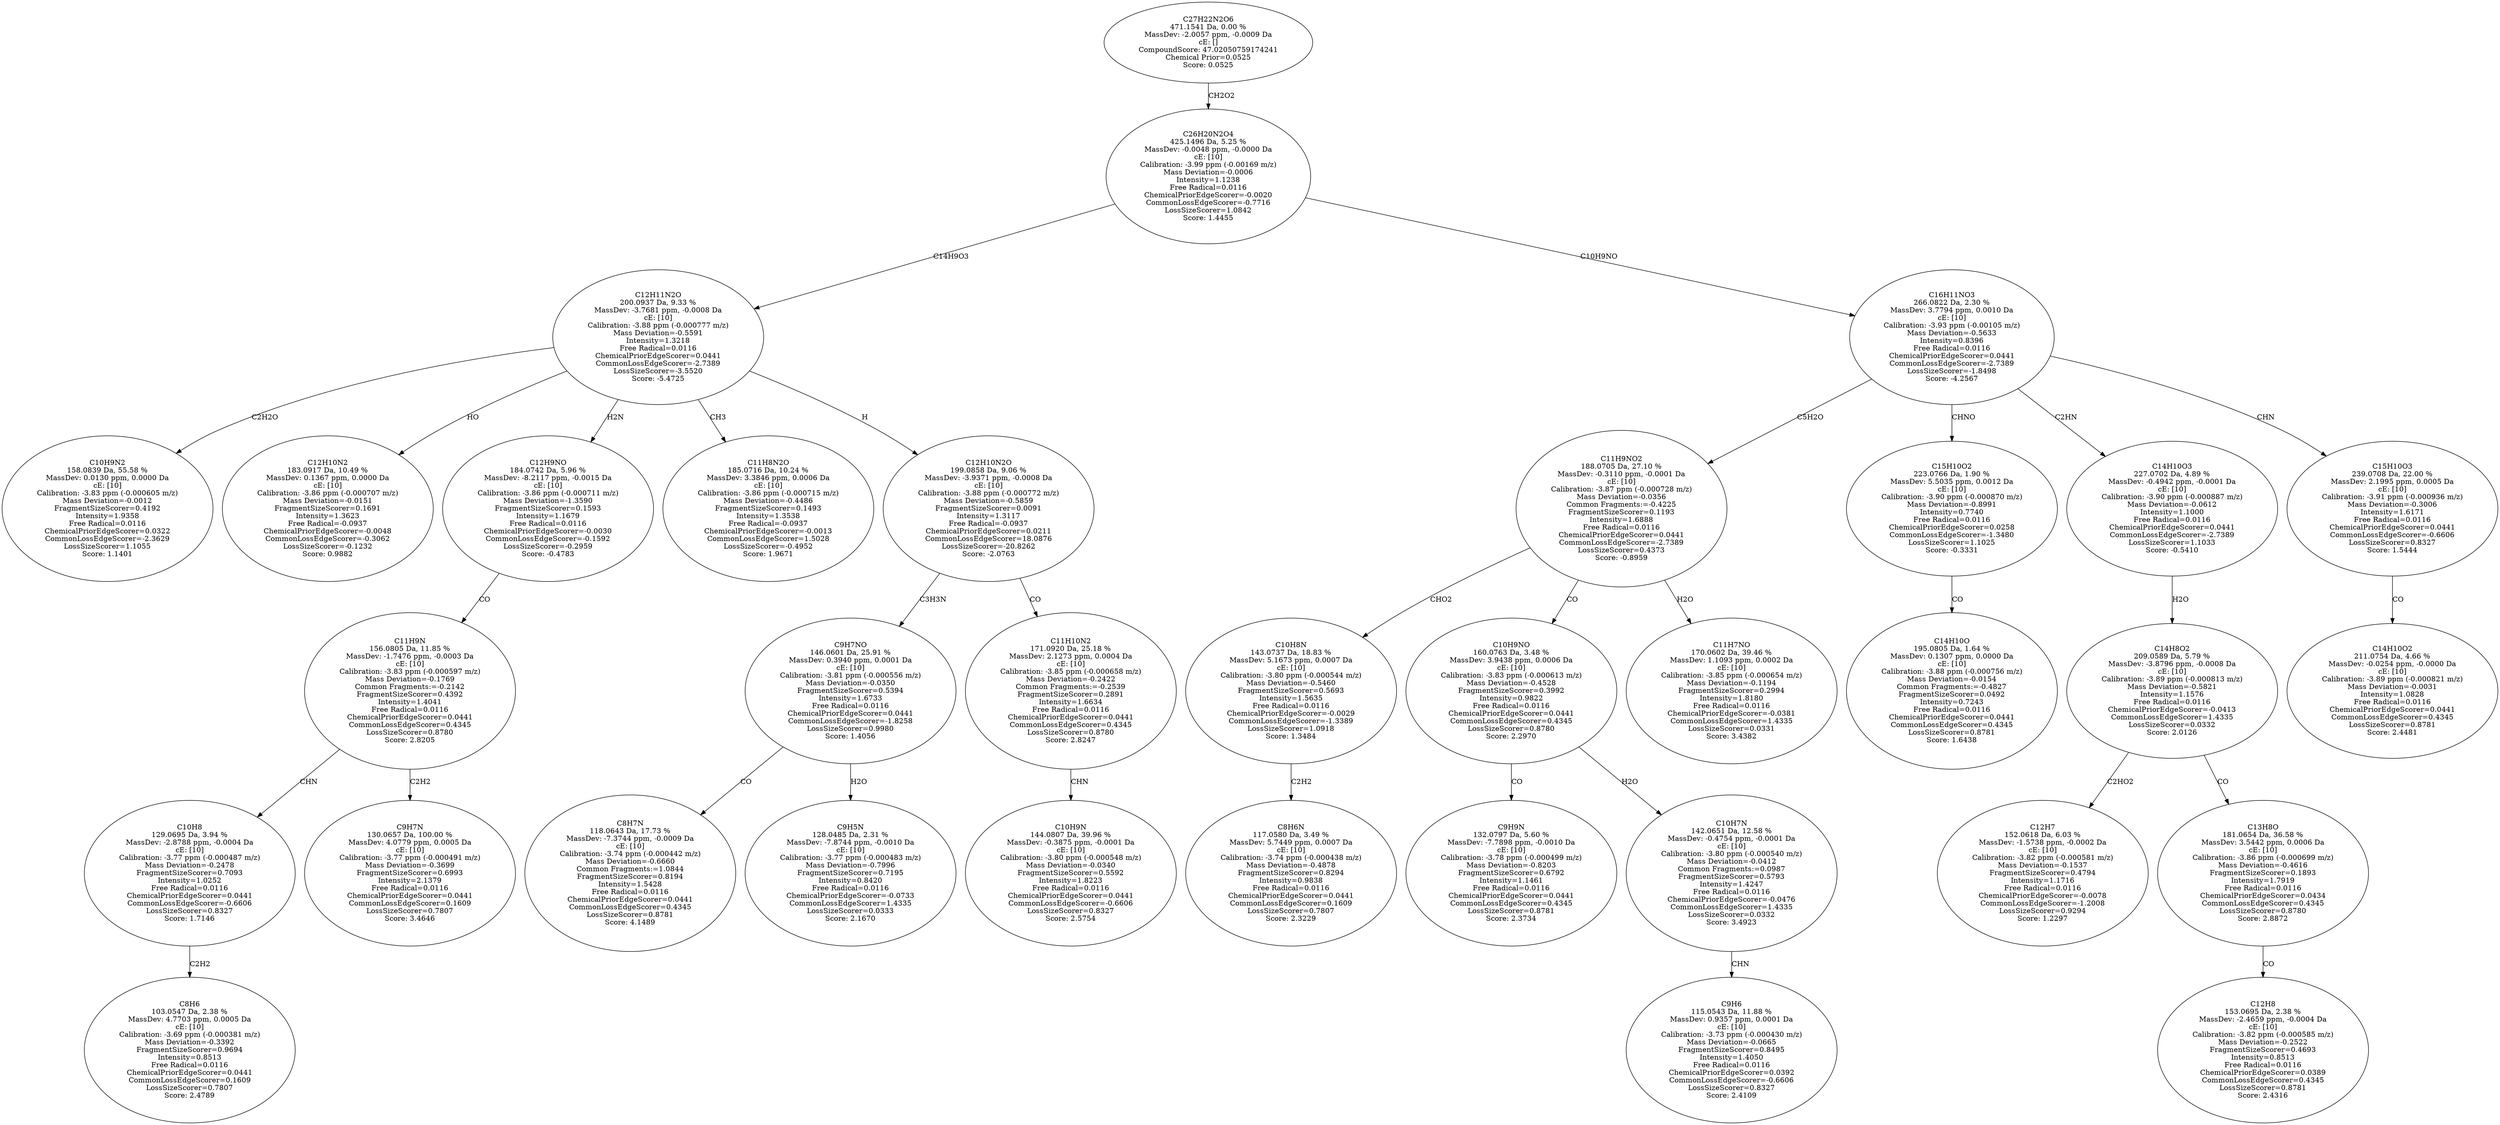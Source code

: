 strict digraph {
v1 [label="C10H9N2\n158.0839 Da, 55.58 %\nMassDev: 0.0130 ppm, 0.0000 Da\ncE: [10]\nCalibration: -3.83 ppm (-0.000605 m/z)\nMass Deviation=-0.0012\nFragmentSizeScorer=0.4192\nIntensity=1.9358\nFree Radical=0.0116\nChemicalPriorEdgeScorer=0.0322\nCommonLossEdgeScorer=-2.3629\nLossSizeScorer=1.1055\nScore: 1.1401"];
v2 [label="C12H10N2\n183.0917 Da, 10.49 %\nMassDev: 0.1367 ppm, 0.0000 Da\ncE: [10]\nCalibration: -3.86 ppm (-0.000707 m/z)\nMass Deviation=-0.0151\nFragmentSizeScorer=0.1691\nIntensity=1.3623\nFree Radical=-0.0937\nChemicalPriorEdgeScorer=-0.0048\nCommonLossEdgeScorer=-0.3062\nLossSizeScorer=-0.1232\nScore: 0.9882"];
v3 [label="C8H6\n103.0547 Da, 2.38 %\nMassDev: 4.7703 ppm, 0.0005 Da\ncE: [10]\nCalibration: -3.69 ppm (-0.000381 m/z)\nMass Deviation=-0.3392\nFragmentSizeScorer=0.9694\nIntensity=0.8513\nFree Radical=0.0116\nChemicalPriorEdgeScorer=0.0441\nCommonLossEdgeScorer=0.1609\nLossSizeScorer=0.7807\nScore: 2.4789"];
v4 [label="C10H8\n129.0695 Da, 3.94 %\nMassDev: -2.8788 ppm, -0.0004 Da\ncE: [10]\nCalibration: -3.77 ppm (-0.000487 m/z)\nMass Deviation=-0.2478\nFragmentSizeScorer=0.7093\nIntensity=1.0252\nFree Radical=0.0116\nChemicalPriorEdgeScorer=0.0441\nCommonLossEdgeScorer=-0.6606\nLossSizeScorer=0.8327\nScore: 1.7146"];
v5 [label="C9H7N\n130.0657 Da, 100.00 %\nMassDev: 4.0779 ppm, 0.0005 Da\ncE: [10]\nCalibration: -3.77 ppm (-0.000491 m/z)\nMass Deviation=-0.3699\nFragmentSizeScorer=0.6993\nIntensity=2.1379\nFree Radical=0.0116\nChemicalPriorEdgeScorer=0.0441\nCommonLossEdgeScorer=0.1609\nLossSizeScorer=0.7807\nScore: 3.4646"];
v6 [label="C11H9N\n156.0805 Da, 11.85 %\nMassDev: -1.7476 ppm, -0.0003 Da\ncE: [10]\nCalibration: -3.83 ppm (-0.000597 m/z)\nMass Deviation=-0.1769\nCommon Fragments:=-0.2142\nFragmentSizeScorer=0.4392\nIntensity=1.4041\nFree Radical=0.0116\nChemicalPriorEdgeScorer=0.0441\nCommonLossEdgeScorer=0.4345\nLossSizeScorer=0.8780\nScore: 2.8205"];
v7 [label="C12H9NO\n184.0742 Da, 5.96 %\nMassDev: -8.2117 ppm, -0.0015 Da\ncE: [10]\nCalibration: -3.86 ppm (-0.000711 m/z)\nMass Deviation=-1.3590\nFragmentSizeScorer=0.1593\nIntensity=1.1679\nFree Radical=0.0116\nChemicalPriorEdgeScorer=-0.0030\nCommonLossEdgeScorer=-0.1592\nLossSizeScorer=-0.2959\nScore: -0.4783"];
v8 [label="C11H8N2O\n185.0716 Da, 10.24 %\nMassDev: 3.3846 ppm, 0.0006 Da\ncE: [10]\nCalibration: -3.86 ppm (-0.000715 m/z)\nMass Deviation=-0.4486\nFragmentSizeScorer=0.1493\nIntensity=1.3538\nFree Radical=-0.0937\nChemicalPriorEdgeScorer=-0.0013\nCommonLossEdgeScorer=1.5028\nLossSizeScorer=-0.4952\nScore: 1.9671"];
v9 [label="C8H7N\n118.0643 Da, 17.73 %\nMassDev: -7.3744 ppm, -0.0009 Da\ncE: [10]\nCalibration: -3.74 ppm (-0.000442 m/z)\nMass Deviation=-0.6660\nCommon Fragments:=1.0844\nFragmentSizeScorer=0.8194\nIntensity=1.5428\nFree Radical=0.0116\nChemicalPriorEdgeScorer=0.0441\nCommonLossEdgeScorer=0.4345\nLossSizeScorer=0.8781\nScore: 4.1489"];
v10 [label="C9H5N\n128.0485 Da, 2.31 %\nMassDev: -7.8744 ppm, -0.0010 Da\ncE: [10]\nCalibration: -3.77 ppm (-0.000483 m/z)\nMass Deviation=-0.7996\nFragmentSizeScorer=0.7195\nIntensity=0.8420\nFree Radical=0.0116\nChemicalPriorEdgeScorer=-0.0733\nCommonLossEdgeScorer=1.4335\nLossSizeScorer=0.0333\nScore: 2.1670"];
v11 [label="C9H7NO\n146.0601 Da, 25.91 %\nMassDev: 0.3940 ppm, 0.0001 Da\ncE: [10]\nCalibration: -3.81 ppm (-0.000556 m/z)\nMass Deviation=-0.0350\nFragmentSizeScorer=0.5394\nIntensity=1.6733\nFree Radical=0.0116\nChemicalPriorEdgeScorer=0.0441\nCommonLossEdgeScorer=-1.8258\nLossSizeScorer=0.9980\nScore: 1.4056"];
v12 [label="C10H9N\n144.0807 Da, 39.96 %\nMassDev: -0.3875 ppm, -0.0001 Da\ncE: [10]\nCalibration: -3.80 ppm (-0.000548 m/z)\nMass Deviation=-0.0340\nFragmentSizeScorer=0.5592\nIntensity=1.8223\nFree Radical=0.0116\nChemicalPriorEdgeScorer=0.0441\nCommonLossEdgeScorer=-0.6606\nLossSizeScorer=0.8327\nScore: 2.5754"];
v13 [label="C11H10N2\n171.0920 Da, 25.18 %\nMassDev: 2.1273 ppm, 0.0004 Da\ncE: [10]\nCalibration: -3.85 ppm (-0.000658 m/z)\nMass Deviation=-0.2422\nCommon Fragments:=-0.2539\nFragmentSizeScorer=0.2891\nIntensity=1.6634\nFree Radical=0.0116\nChemicalPriorEdgeScorer=0.0441\nCommonLossEdgeScorer=0.4345\nLossSizeScorer=0.8780\nScore: 2.8247"];
v14 [label="C12H10N2O\n199.0858 Da, 9.06 %\nMassDev: -3.9371 ppm, -0.0008 Da\ncE: [10]\nCalibration: -3.88 ppm (-0.000772 m/z)\nMass Deviation=-0.5859\nFragmentSizeScorer=0.0091\nIntensity=1.3117\nFree Radical=-0.0937\nChemicalPriorEdgeScorer=0.0211\nCommonLossEdgeScorer=18.0876\nLossSizeScorer=-20.8262\nScore: -2.0763"];
v15 [label="C12H11N2O\n200.0937 Da, 9.33 %\nMassDev: -3.7681 ppm, -0.0008 Da\ncE: [10]\nCalibration: -3.88 ppm (-0.000777 m/z)\nMass Deviation=-0.5591\nIntensity=1.3218\nFree Radical=0.0116\nChemicalPriorEdgeScorer=0.0441\nCommonLossEdgeScorer=-2.7389\nLossSizeScorer=-3.5520\nScore: -5.4725"];
v16 [label="C8H6N\n117.0580 Da, 3.49 %\nMassDev: 5.7449 ppm, 0.0007 Da\ncE: [10]\nCalibration: -3.74 ppm (-0.000438 m/z)\nMass Deviation=-0.4878\nFragmentSizeScorer=0.8294\nIntensity=0.9838\nFree Radical=0.0116\nChemicalPriorEdgeScorer=0.0441\nCommonLossEdgeScorer=0.1609\nLossSizeScorer=0.7807\nScore: 2.3229"];
v17 [label="C10H8N\n143.0737 Da, 18.83 %\nMassDev: 5.1673 ppm, 0.0007 Da\ncE: [10]\nCalibration: -3.80 ppm (-0.000544 m/z)\nMass Deviation=-0.5460\nFragmentSizeScorer=0.5693\nIntensity=1.5635\nFree Radical=0.0116\nChemicalPriorEdgeScorer=-0.0029\nCommonLossEdgeScorer=-1.3389\nLossSizeScorer=1.0918\nScore: 1.3484"];
v18 [label="C9H9N\n132.0797 Da, 5.60 %\nMassDev: -7.7898 ppm, -0.0010 Da\ncE: [10]\nCalibration: -3.78 ppm (-0.000499 m/z)\nMass Deviation=-0.8203\nFragmentSizeScorer=0.6792\nIntensity=1.1461\nFree Radical=0.0116\nChemicalPriorEdgeScorer=0.0441\nCommonLossEdgeScorer=0.4345\nLossSizeScorer=0.8781\nScore: 2.3734"];
v19 [label="C9H6\n115.0543 Da, 11.88 %\nMassDev: 0.9357 ppm, 0.0001 Da\ncE: [10]\nCalibration: -3.73 ppm (-0.000430 m/z)\nMass Deviation=-0.0665\nFragmentSizeScorer=0.8495\nIntensity=1.4050\nFree Radical=0.0116\nChemicalPriorEdgeScorer=0.0392\nCommonLossEdgeScorer=-0.6606\nLossSizeScorer=0.8327\nScore: 2.4109"];
v20 [label="C10H7N\n142.0651 Da, 12.58 %\nMassDev: -0.4754 ppm, -0.0001 Da\ncE: [10]\nCalibration: -3.80 ppm (-0.000540 m/z)\nMass Deviation=-0.0412\nCommon Fragments:=0.0987\nFragmentSizeScorer=0.5793\nIntensity=1.4247\nFree Radical=0.0116\nChemicalPriorEdgeScorer=-0.0476\nCommonLossEdgeScorer=1.4335\nLossSizeScorer=0.0332\nScore: 3.4923"];
v21 [label="C10H9NO\n160.0763 Da, 3.48 %\nMassDev: 3.9438 ppm, 0.0006 Da\ncE: [10]\nCalibration: -3.83 ppm (-0.000613 m/z)\nMass Deviation=-0.4528\nFragmentSizeScorer=0.3992\nIntensity=0.9822\nFree Radical=0.0116\nChemicalPriorEdgeScorer=0.0441\nCommonLossEdgeScorer=0.4345\nLossSizeScorer=0.8780\nScore: 2.2970"];
v22 [label="C11H7NO\n170.0602 Da, 39.46 %\nMassDev: 1.1093 ppm, 0.0002 Da\ncE: [10]\nCalibration: -3.85 ppm (-0.000654 m/z)\nMass Deviation=-0.1194\nFragmentSizeScorer=0.2994\nIntensity=1.8180\nFree Radical=0.0116\nChemicalPriorEdgeScorer=-0.0381\nCommonLossEdgeScorer=1.4335\nLossSizeScorer=0.0331\nScore: 3.4382"];
v23 [label="C11H9NO2\n188.0705 Da, 27.10 %\nMassDev: -0.3110 ppm, -0.0001 Da\ncE: [10]\nCalibration: -3.87 ppm (-0.000728 m/z)\nMass Deviation=-0.0356\nCommon Fragments:=-0.4225\nFragmentSizeScorer=0.1193\nIntensity=1.6888\nFree Radical=0.0116\nChemicalPriorEdgeScorer=0.0441\nCommonLossEdgeScorer=-2.7389\nLossSizeScorer=0.4373\nScore: -0.8959"];
v24 [label="C14H10O\n195.0805 Da, 1.64 %\nMassDev: 0.1307 ppm, 0.0000 Da\ncE: [10]\nCalibration: -3.88 ppm (-0.000756 m/z)\nMass Deviation=-0.0154\nCommon Fragments:=-0.4827\nFragmentSizeScorer=0.0492\nIntensity=0.7243\nFree Radical=0.0116\nChemicalPriorEdgeScorer=0.0441\nCommonLossEdgeScorer=0.4345\nLossSizeScorer=0.8781\nScore: 1.6438"];
v25 [label="C15H10O2\n223.0766 Da, 1.90 %\nMassDev: 5.5035 ppm, 0.0012 Da\ncE: [10]\nCalibration: -3.90 ppm (-0.000870 m/z)\nMass Deviation=-0.8991\nIntensity=0.7740\nFree Radical=0.0116\nChemicalPriorEdgeScorer=0.0258\nCommonLossEdgeScorer=-1.3480\nLossSizeScorer=1.1025\nScore: -0.3331"];
v26 [label="C12H7\n152.0618 Da, 6.03 %\nMassDev: -1.5738 ppm, -0.0002 Da\ncE: [10]\nCalibration: -3.82 ppm (-0.000581 m/z)\nMass Deviation=-0.1537\nFragmentSizeScorer=0.4794\nIntensity=1.1716\nFree Radical=0.0116\nChemicalPriorEdgeScorer=-0.0078\nCommonLossEdgeScorer=-1.2008\nLossSizeScorer=0.9294\nScore: 1.2297"];
v27 [label="C12H8\n153.0695 Da, 2.38 %\nMassDev: -2.4659 ppm, -0.0004 Da\ncE: [10]\nCalibration: -3.82 ppm (-0.000585 m/z)\nMass Deviation=-0.2522\nFragmentSizeScorer=0.4693\nIntensity=0.8513\nFree Radical=0.0116\nChemicalPriorEdgeScorer=0.0389\nCommonLossEdgeScorer=0.4345\nLossSizeScorer=0.8781\nScore: 2.4316"];
v28 [label="C13H8O\n181.0654 Da, 36.58 %\nMassDev: 3.5442 ppm, 0.0006 Da\ncE: [10]\nCalibration: -3.86 ppm (-0.000699 m/z)\nMass Deviation=-0.4616\nFragmentSizeScorer=0.1893\nIntensity=1.7919\nFree Radical=0.0116\nChemicalPriorEdgeScorer=0.0434\nCommonLossEdgeScorer=0.4345\nLossSizeScorer=0.8780\nScore: 2.8872"];
v29 [label="C14H8O2\n209.0589 Da, 5.79 %\nMassDev: -3.8796 ppm, -0.0008 Da\ncE: [10]\nCalibration: -3.89 ppm (-0.000813 m/z)\nMass Deviation=-0.5821\nIntensity=1.1576\nFree Radical=0.0116\nChemicalPriorEdgeScorer=-0.0413\nCommonLossEdgeScorer=1.4335\nLossSizeScorer=0.0332\nScore: 2.0126"];
v30 [label="C14H10O3\n227.0702 Da, 4.89 %\nMassDev: -0.4942 ppm, -0.0001 Da\ncE: [10]\nCalibration: -3.90 ppm (-0.000887 m/z)\nMass Deviation=-0.0612\nIntensity=1.1000\nFree Radical=0.0116\nChemicalPriorEdgeScorer=0.0441\nCommonLossEdgeScorer=-2.7389\nLossSizeScorer=1.1033\nScore: -0.5410"];
v31 [label="C14H10O2\n211.0754 Da, 4.66 %\nMassDev: -0.0254 ppm, -0.0000 Da\ncE: [10]\nCalibration: -3.89 ppm (-0.000821 m/z)\nMass Deviation=-0.0031\nIntensity=1.0828\nFree Radical=0.0116\nChemicalPriorEdgeScorer=0.0441\nCommonLossEdgeScorer=0.4345\nLossSizeScorer=0.8781\nScore: 2.4481"];
v32 [label="C15H10O3\n239.0708 Da, 22.00 %\nMassDev: 2.1995 ppm, 0.0005 Da\ncE: [10]\nCalibration: -3.91 ppm (-0.000936 m/z)\nMass Deviation=-0.3006\nIntensity=1.6171\nFree Radical=0.0116\nChemicalPriorEdgeScorer=0.0441\nCommonLossEdgeScorer=-0.6606\nLossSizeScorer=0.8327\nScore: 1.5444"];
v33 [label="C16H11NO3\n266.0822 Da, 2.30 %\nMassDev: 3.7794 ppm, 0.0010 Da\ncE: [10]\nCalibration: -3.93 ppm (-0.00105 m/z)\nMass Deviation=-0.5633\nIntensity=0.8396\nFree Radical=0.0116\nChemicalPriorEdgeScorer=0.0441\nCommonLossEdgeScorer=-2.7389\nLossSizeScorer=-1.8498\nScore: -4.2567"];
v34 [label="C26H20N2O4\n425.1496 Da, 5.25 %\nMassDev: -0.0048 ppm, -0.0000 Da\ncE: [10]\nCalibration: -3.99 ppm (-0.00169 m/z)\nMass Deviation=-0.0006\nIntensity=1.1238\nFree Radical=0.0116\nChemicalPriorEdgeScorer=-0.0020\nCommonLossEdgeScorer=-0.7716\nLossSizeScorer=1.0842\nScore: 1.4455"];
v35 [label="C27H22N2O6\n471.1541 Da, 0.00 %\nMassDev: -2.0057 ppm, -0.0009 Da\ncE: []\nCompoundScore: 47.02050759174241\nChemical Prior=0.0525\nScore: 0.0525"];
v15 -> v1 [label="C2H2O"];
v15 -> v2 [label="HO"];
v4 -> v3 [label="C2H2"];
v6 -> v4 [label="CHN"];
v6 -> v5 [label="C2H2"];
v7 -> v6 [label="CO"];
v15 -> v7 [label="H2N"];
v15 -> v8 [label="CH3"];
v11 -> v9 [label="CO"];
v11 -> v10 [label="H2O"];
v14 -> v11 [label="C3H3N"];
v13 -> v12 [label="CHN"];
v14 -> v13 [label="CO"];
v15 -> v14 [label="H"];
v34 -> v15 [label="C14H9O3"];
v17 -> v16 [label="C2H2"];
v23 -> v17 [label="CHO2"];
v21 -> v18 [label="CO"];
v20 -> v19 [label="CHN"];
v21 -> v20 [label="H2O"];
v23 -> v21 [label="CO"];
v23 -> v22 [label="H2O"];
v33 -> v23 [label="C5H2O"];
v25 -> v24 [label="CO"];
v33 -> v25 [label="CHNO"];
v29 -> v26 [label="C2HO2"];
v28 -> v27 [label="CO"];
v29 -> v28 [label="CO"];
v30 -> v29 [label="H2O"];
v33 -> v30 [label="C2HN"];
v32 -> v31 [label="CO"];
v33 -> v32 [label="CHN"];
v34 -> v33 [label="C10H9NO"];
v35 -> v34 [label="CH2O2"];
}